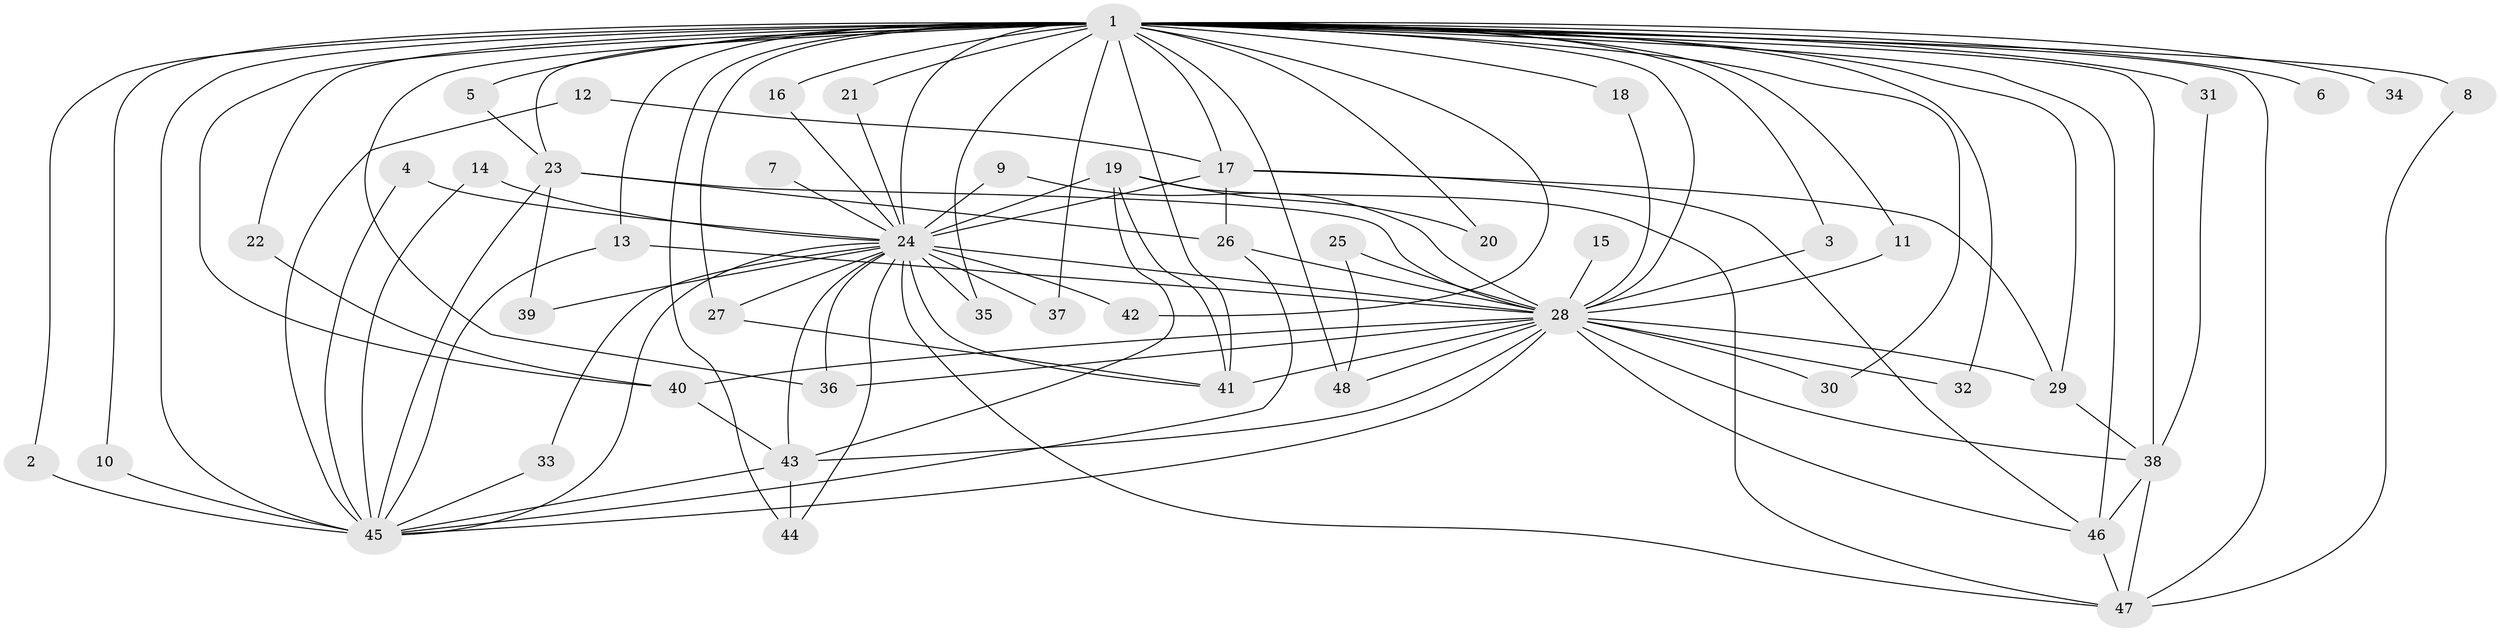 // original degree distribution, {20: 0.020833333333333332, 30: 0.010416666666666666, 14: 0.010416666666666666, 21: 0.03125, 23: 0.010416666666666666, 13: 0.010416666666666666, 17: 0.010416666666666666, 9: 0.010416666666666666, 6: 0.03125, 4: 0.07291666666666667, 3: 0.17708333333333334, 2: 0.5625, 5: 0.041666666666666664}
// Generated by graph-tools (version 1.1) at 2025/49/03/09/25 03:49:43]
// undirected, 48 vertices, 108 edges
graph export_dot {
graph [start="1"]
  node [color=gray90,style=filled];
  1;
  2;
  3;
  4;
  5;
  6;
  7;
  8;
  9;
  10;
  11;
  12;
  13;
  14;
  15;
  16;
  17;
  18;
  19;
  20;
  21;
  22;
  23;
  24;
  25;
  26;
  27;
  28;
  29;
  30;
  31;
  32;
  33;
  34;
  35;
  36;
  37;
  38;
  39;
  40;
  41;
  42;
  43;
  44;
  45;
  46;
  47;
  48;
  1 -- 2 [weight=1.0];
  1 -- 3 [weight=1.0];
  1 -- 5 [weight=1.0];
  1 -- 6 [weight=1.0];
  1 -- 8 [weight=2.0];
  1 -- 10 [weight=1.0];
  1 -- 11 [weight=1.0];
  1 -- 13 [weight=1.0];
  1 -- 16 [weight=1.0];
  1 -- 17 [weight=2.0];
  1 -- 18 [weight=1.0];
  1 -- 20 [weight=1.0];
  1 -- 21 [weight=1.0];
  1 -- 22 [weight=1.0];
  1 -- 23 [weight=3.0];
  1 -- 24 [weight=12.0];
  1 -- 27 [weight=1.0];
  1 -- 28 [weight=8.0];
  1 -- 29 [weight=2.0];
  1 -- 30 [weight=1.0];
  1 -- 31 [weight=4.0];
  1 -- 32 [weight=1.0];
  1 -- 34 [weight=1.0];
  1 -- 35 [weight=2.0];
  1 -- 36 [weight=1.0];
  1 -- 37 [weight=1.0];
  1 -- 38 [weight=1.0];
  1 -- 40 [weight=2.0];
  1 -- 41 [weight=2.0];
  1 -- 42 [weight=1.0];
  1 -- 44 [weight=1.0];
  1 -- 45 [weight=5.0];
  1 -- 46 [weight=1.0];
  1 -- 47 [weight=1.0];
  1 -- 48 [weight=3.0];
  2 -- 45 [weight=1.0];
  3 -- 28 [weight=1.0];
  4 -- 24 [weight=1.0];
  4 -- 45 [weight=1.0];
  5 -- 23 [weight=1.0];
  7 -- 24 [weight=2.0];
  8 -- 47 [weight=1.0];
  9 -- 24 [weight=1.0];
  9 -- 28 [weight=1.0];
  10 -- 45 [weight=1.0];
  11 -- 28 [weight=1.0];
  12 -- 17 [weight=1.0];
  12 -- 45 [weight=1.0];
  13 -- 28 [weight=1.0];
  13 -- 45 [weight=1.0];
  14 -- 24 [weight=1.0];
  14 -- 45 [weight=1.0];
  15 -- 28 [weight=2.0];
  16 -- 24 [weight=1.0];
  17 -- 24 [weight=1.0];
  17 -- 26 [weight=1.0];
  17 -- 29 [weight=1.0];
  17 -- 46 [weight=1.0];
  18 -- 28 [weight=1.0];
  19 -- 20 [weight=1.0];
  19 -- 24 [weight=2.0];
  19 -- 41 [weight=1.0];
  19 -- 43 [weight=1.0];
  19 -- 47 [weight=1.0];
  21 -- 24 [weight=1.0];
  22 -- 40 [weight=1.0];
  23 -- 26 [weight=1.0];
  23 -- 28 [weight=1.0];
  23 -- 39 [weight=1.0];
  23 -- 45 [weight=1.0];
  24 -- 27 [weight=1.0];
  24 -- 28 [weight=7.0];
  24 -- 33 [weight=1.0];
  24 -- 35 [weight=1.0];
  24 -- 36 [weight=1.0];
  24 -- 37 [weight=1.0];
  24 -- 39 [weight=1.0];
  24 -- 41 [weight=1.0];
  24 -- 42 [weight=1.0];
  24 -- 43 [weight=2.0];
  24 -- 44 [weight=1.0];
  24 -- 45 [weight=3.0];
  24 -- 47 [weight=1.0];
  25 -- 28 [weight=1.0];
  25 -- 48 [weight=1.0];
  26 -- 28 [weight=1.0];
  26 -- 45 [weight=1.0];
  27 -- 41 [weight=1.0];
  28 -- 29 [weight=1.0];
  28 -- 30 [weight=1.0];
  28 -- 32 [weight=1.0];
  28 -- 36 [weight=1.0];
  28 -- 38 [weight=2.0];
  28 -- 40 [weight=1.0];
  28 -- 41 [weight=1.0];
  28 -- 43 [weight=1.0];
  28 -- 45 [weight=2.0];
  28 -- 46 [weight=1.0];
  28 -- 48 [weight=1.0];
  29 -- 38 [weight=1.0];
  31 -- 38 [weight=1.0];
  33 -- 45 [weight=1.0];
  38 -- 46 [weight=1.0];
  38 -- 47 [weight=1.0];
  40 -- 43 [weight=1.0];
  43 -- 44 [weight=1.0];
  43 -- 45 [weight=1.0];
  46 -- 47 [weight=1.0];
}
